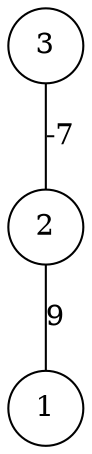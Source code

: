 graph { 
	 fontname="Helvetica,Arial,sans-serif" 
	 node [shape = circle]; 
	 3 -- 2 [label = "-7"];
	 2 -- 1 [label = "9"];
	 1;
	 2;
	 3;
}
